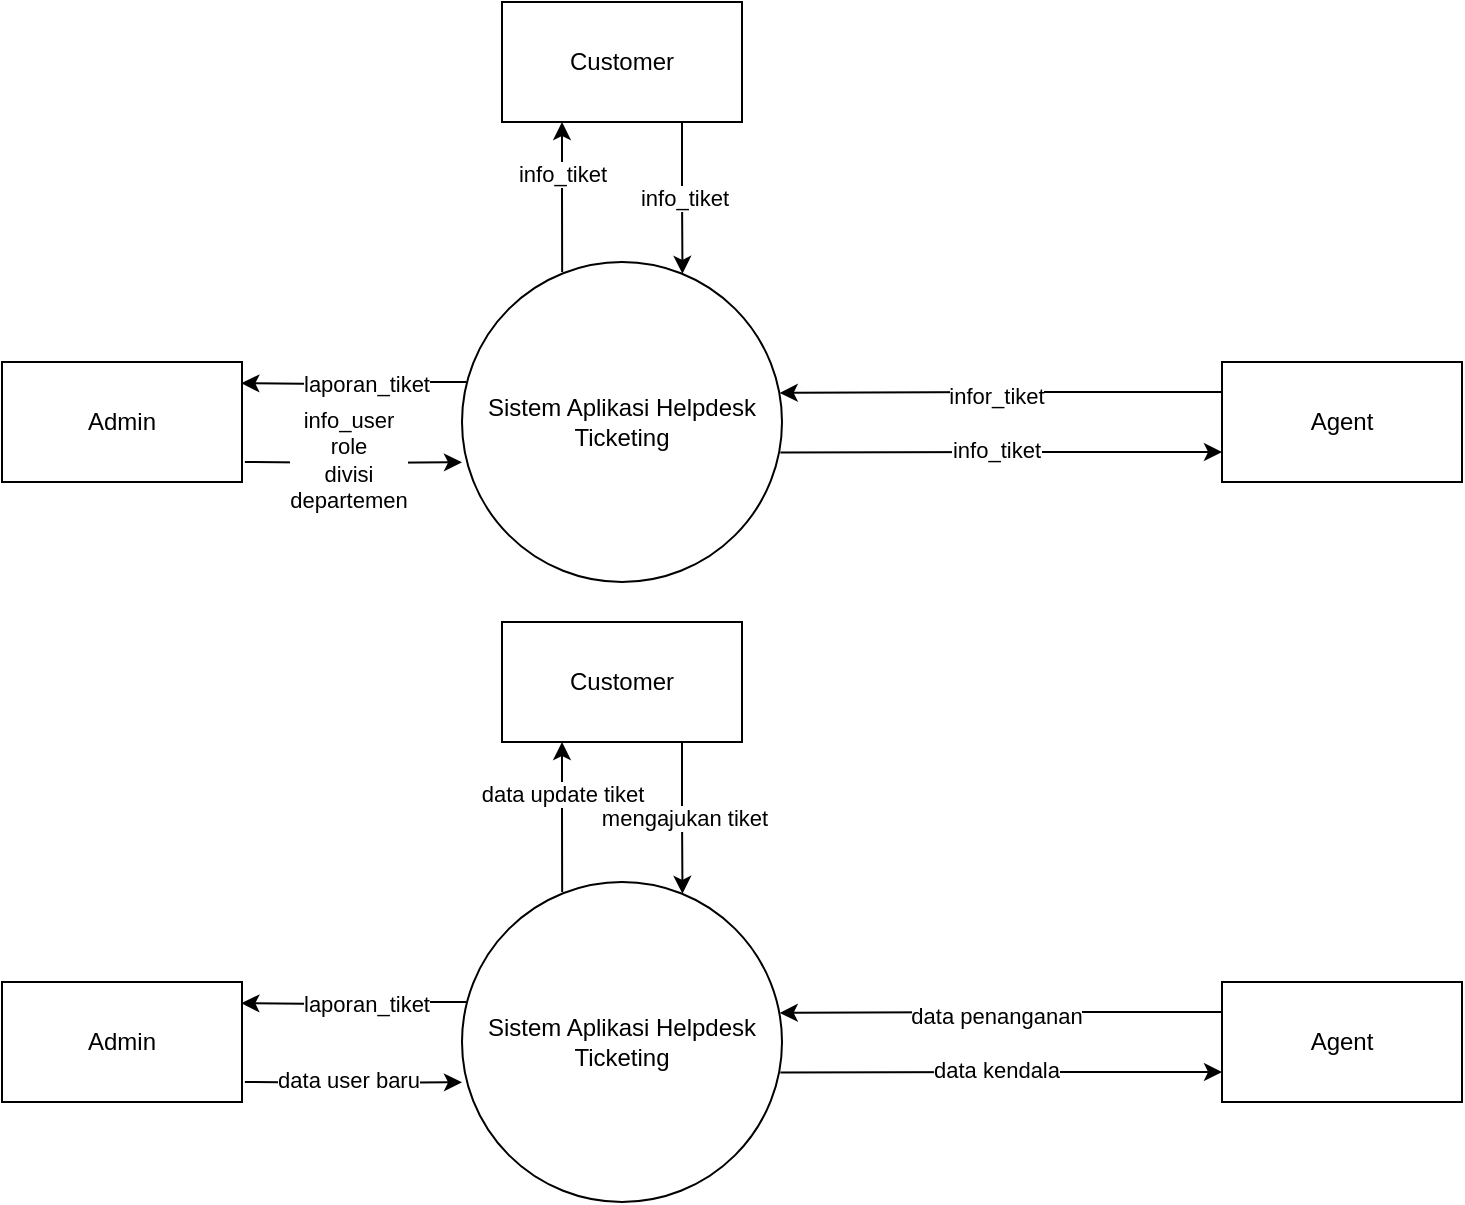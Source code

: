<mxfile version="22.1.18" type="github">
  <diagram name="Page-1" id="WsQOCb_t8ttTBgEgipl2">
    <mxGraphModel dx="1434" dy="774" grid="1" gridSize="10" guides="1" tooltips="1" connect="1" arrows="1" fold="1" page="1" pageScale="1" pageWidth="1100" pageHeight="850" math="0" shadow="0">
      <root>
        <mxCell id="0" />
        <mxCell id="1" parent="0" />
        <mxCell id="HD4QG2lv-mAhUOJL-MCQ-1" style="edgeStyle=orthogonalEdgeStyle;rounded=0;orthogonalLoop=1;jettySize=auto;html=1;exitX=0.015;exitY=0.375;exitDx=0;exitDy=0;entryX=1;entryY=0.75;entryDx=0;entryDy=0;exitPerimeter=0;" parent="1" source="HD4QG2lv-mAhUOJL-MCQ-3" edge="1">
          <mxGeometry relative="1" as="geometry">
            <mxPoint x="450.0" y="350" as="sourcePoint" />
            <mxPoint x="339.68" y="350.6" as="targetPoint" />
          </mxGeometry>
        </mxCell>
        <mxCell id="HD4QG2lv-mAhUOJL-MCQ-2" value="laporan_tiket" style="edgeLabel;html=1;align=center;verticalAlign=middle;resizable=0;points=[];" parent="HD4QG2lv-mAhUOJL-MCQ-1" vertex="1" connectable="0">
          <mxGeometry x="0.137" relative="1" as="geometry">
            <mxPoint x="13" as="offset" />
          </mxGeometry>
        </mxCell>
        <mxCell id="HD4QG2lv-mAhUOJL-MCQ-3" value="Sistem Aplikasi Helpdesk Ticketing" style="ellipse;whiteSpace=wrap;html=1;aspect=fixed;" parent="1" vertex="1">
          <mxGeometry x="450" y="290" width="160" height="160" as="geometry" />
        </mxCell>
        <mxCell id="HD4QG2lv-mAhUOJL-MCQ-4" style="edgeStyle=orthogonalEdgeStyle;rounded=0;orthogonalLoop=1;jettySize=auto;html=1;exitX=0;exitY=0.25;exitDx=0;exitDy=0;entryX=0.993;entryY=0.409;entryDx=0;entryDy=0;entryPerimeter=0;" parent="1" source="HD4QG2lv-mAhUOJL-MCQ-8" target="HD4QG2lv-mAhUOJL-MCQ-3" edge="1">
          <mxGeometry relative="1" as="geometry" />
        </mxCell>
        <mxCell id="HD4QG2lv-mAhUOJL-MCQ-5" value="infor_tiket" style="edgeLabel;html=1;align=center;verticalAlign=middle;resizable=0;points=[];" parent="HD4QG2lv-mAhUOJL-MCQ-4" vertex="1" connectable="0">
          <mxGeometry x="0.031" y="1" relative="1" as="geometry">
            <mxPoint as="offset" />
          </mxGeometry>
        </mxCell>
        <mxCell id="HD4QG2lv-mAhUOJL-MCQ-6" style="edgeStyle=orthogonalEdgeStyle;rounded=0;orthogonalLoop=1;jettySize=auto;html=1;exitX=0;exitY=0.75;exitDx=0;exitDy=0;entryX=0.995;entryY=0.595;entryDx=0;entryDy=0;entryPerimeter=0;startArrow=classic;startFill=1;endArrow=none;endFill=0;" parent="1" source="HD4QG2lv-mAhUOJL-MCQ-8" target="HD4QG2lv-mAhUOJL-MCQ-3" edge="1">
          <mxGeometry relative="1" as="geometry" />
        </mxCell>
        <mxCell id="HD4QG2lv-mAhUOJL-MCQ-7" value="info_tiket" style="edgeLabel;html=1;align=center;verticalAlign=middle;resizable=0;points=[];" parent="HD4QG2lv-mAhUOJL-MCQ-6" vertex="1" connectable="0">
          <mxGeometry x="0.025" y="-1" relative="1" as="geometry">
            <mxPoint as="offset" />
          </mxGeometry>
        </mxCell>
        <mxCell id="HD4QG2lv-mAhUOJL-MCQ-8" value="Agent" style="rounded=0;whiteSpace=wrap;html=1;" parent="1" vertex="1">
          <mxGeometry x="830" y="340" width="120" height="60" as="geometry" />
        </mxCell>
        <mxCell id="HD4QG2lv-mAhUOJL-MCQ-9" style="edgeStyle=orthogonalEdgeStyle;rounded=0;orthogonalLoop=1;jettySize=auto;html=1;entryX=-0.009;entryY=0.407;entryDx=0;entryDy=0;exitX=1;exitY=0.25;exitDx=0;exitDy=0;entryPerimeter=0;" parent="1" edge="1">
          <mxGeometry relative="1" as="geometry">
            <mxPoint x="341.44" y="390" as="sourcePoint" />
            <mxPoint x="450.0" y="390.12" as="targetPoint" />
          </mxGeometry>
        </mxCell>
        <mxCell id="HD4QG2lv-mAhUOJL-MCQ-10" value="&lt;div&gt;info_user&lt;/div&gt;&lt;div&gt;role&lt;br&gt;&lt;/div&gt;&lt;div&gt;divisi&lt;/div&gt;&lt;div&gt;departemen&lt;br&gt;&lt;/div&gt;" style="edgeLabel;html=1;align=center;verticalAlign=middle;resizable=0;points=[];" parent="HD4QG2lv-mAhUOJL-MCQ-9" vertex="1" connectable="0">
          <mxGeometry x="-0.054" y="2" relative="1" as="geometry">
            <mxPoint as="offset" />
          </mxGeometry>
        </mxCell>
        <mxCell id="HD4QG2lv-mAhUOJL-MCQ-11" value="Admin" style="rounded=0;whiteSpace=wrap;html=1;" parent="1" vertex="1">
          <mxGeometry x="220" y="340" width="120" height="60" as="geometry" />
        </mxCell>
        <mxCell id="HD4QG2lv-mAhUOJL-MCQ-12" style="edgeStyle=orthogonalEdgeStyle;rounded=0;orthogonalLoop=1;jettySize=auto;html=1;exitX=0.75;exitY=1;exitDx=0;exitDy=0;entryX=0.689;entryY=0.037;entryDx=0;entryDy=0;entryPerimeter=0;" parent="1" source="HD4QG2lv-mAhUOJL-MCQ-16" target="HD4QG2lv-mAhUOJL-MCQ-3" edge="1">
          <mxGeometry relative="1" as="geometry">
            <mxPoint x="560" y="300" as="targetPoint" />
          </mxGeometry>
        </mxCell>
        <mxCell id="HD4QG2lv-mAhUOJL-MCQ-13" value="info_tiket" style="edgeLabel;html=1;align=center;verticalAlign=middle;resizable=0;points=[];" parent="HD4QG2lv-mAhUOJL-MCQ-12" vertex="1" connectable="0">
          <mxGeometry y="1" relative="1" as="geometry">
            <mxPoint as="offset" />
          </mxGeometry>
        </mxCell>
        <mxCell id="HD4QG2lv-mAhUOJL-MCQ-14" style="edgeStyle=orthogonalEdgeStyle;rounded=0;orthogonalLoop=1;jettySize=auto;html=1;exitX=0.25;exitY=1;exitDx=0;exitDy=0;entryX=0.313;entryY=0.031;entryDx=0;entryDy=0;entryPerimeter=0;endArrow=none;endFill=0;startArrow=classic;startFill=1;" parent="1" source="HD4QG2lv-mAhUOJL-MCQ-16" target="HD4QG2lv-mAhUOJL-MCQ-3" edge="1">
          <mxGeometry relative="1" as="geometry">
            <mxPoint x="500" y="290" as="targetPoint" />
          </mxGeometry>
        </mxCell>
        <mxCell id="HD4QG2lv-mAhUOJL-MCQ-15" value="info_tiket" style="edgeLabel;html=1;align=center;verticalAlign=middle;resizable=0;points=[];" parent="HD4QG2lv-mAhUOJL-MCQ-14" vertex="1" connectable="0">
          <mxGeometry x="-0.255" y="1" relative="1" as="geometry">
            <mxPoint x="-1" y="-2" as="offset" />
          </mxGeometry>
        </mxCell>
        <mxCell id="HD4QG2lv-mAhUOJL-MCQ-16" value="Customer" style="rounded=0;whiteSpace=wrap;html=1;" parent="1" vertex="1">
          <mxGeometry x="470" y="160" width="120" height="60" as="geometry" />
        </mxCell>
        <mxCell id="QjOwZsKHRcYdFZke12NZ-1" style="edgeStyle=orthogonalEdgeStyle;rounded=0;orthogonalLoop=1;jettySize=auto;html=1;exitX=0.015;exitY=0.375;exitDx=0;exitDy=0;entryX=1;entryY=0.75;entryDx=0;entryDy=0;exitPerimeter=0;" edge="1" parent="1" source="QjOwZsKHRcYdFZke12NZ-3">
          <mxGeometry relative="1" as="geometry">
            <mxPoint x="450.0" y="660" as="sourcePoint" />
            <mxPoint x="339.68" y="660.6" as="targetPoint" />
          </mxGeometry>
        </mxCell>
        <mxCell id="QjOwZsKHRcYdFZke12NZ-2" value="laporan_tiket" style="edgeLabel;html=1;align=center;verticalAlign=middle;resizable=0;points=[];" vertex="1" connectable="0" parent="QjOwZsKHRcYdFZke12NZ-1">
          <mxGeometry x="0.137" relative="1" as="geometry">
            <mxPoint x="13" as="offset" />
          </mxGeometry>
        </mxCell>
        <mxCell id="QjOwZsKHRcYdFZke12NZ-3" value="Sistem Aplikasi Helpdesk Ticketing" style="ellipse;whiteSpace=wrap;html=1;aspect=fixed;" vertex="1" parent="1">
          <mxGeometry x="450" y="600" width="160" height="160" as="geometry" />
        </mxCell>
        <mxCell id="QjOwZsKHRcYdFZke12NZ-4" style="edgeStyle=orthogonalEdgeStyle;rounded=0;orthogonalLoop=1;jettySize=auto;html=1;exitX=0;exitY=0.25;exitDx=0;exitDy=0;entryX=0.993;entryY=0.409;entryDx=0;entryDy=0;entryPerimeter=0;" edge="1" parent="1" source="QjOwZsKHRcYdFZke12NZ-8" target="QjOwZsKHRcYdFZke12NZ-3">
          <mxGeometry relative="1" as="geometry" />
        </mxCell>
        <mxCell id="QjOwZsKHRcYdFZke12NZ-5" value="data penanganan" style="edgeLabel;html=1;align=center;verticalAlign=middle;resizable=0;points=[];" vertex="1" connectable="0" parent="QjOwZsKHRcYdFZke12NZ-4">
          <mxGeometry x="0.031" y="1" relative="1" as="geometry">
            <mxPoint as="offset" />
          </mxGeometry>
        </mxCell>
        <mxCell id="QjOwZsKHRcYdFZke12NZ-6" style="edgeStyle=orthogonalEdgeStyle;rounded=0;orthogonalLoop=1;jettySize=auto;html=1;exitX=0;exitY=0.75;exitDx=0;exitDy=0;entryX=0.995;entryY=0.595;entryDx=0;entryDy=0;entryPerimeter=0;startArrow=classic;startFill=1;endArrow=none;endFill=0;" edge="1" parent="1" source="QjOwZsKHRcYdFZke12NZ-8" target="QjOwZsKHRcYdFZke12NZ-3">
          <mxGeometry relative="1" as="geometry" />
        </mxCell>
        <mxCell id="QjOwZsKHRcYdFZke12NZ-7" value="data kendala" style="edgeLabel;html=1;align=center;verticalAlign=middle;resizable=0;points=[];" vertex="1" connectable="0" parent="QjOwZsKHRcYdFZke12NZ-6">
          <mxGeometry x="0.025" y="-1" relative="1" as="geometry">
            <mxPoint as="offset" />
          </mxGeometry>
        </mxCell>
        <mxCell id="QjOwZsKHRcYdFZke12NZ-8" value="Agent" style="rounded=0;whiteSpace=wrap;html=1;" vertex="1" parent="1">
          <mxGeometry x="830" y="650" width="120" height="60" as="geometry" />
        </mxCell>
        <mxCell id="QjOwZsKHRcYdFZke12NZ-9" style="edgeStyle=orthogonalEdgeStyle;rounded=0;orthogonalLoop=1;jettySize=auto;html=1;entryX=-0.009;entryY=0.407;entryDx=0;entryDy=0;exitX=1;exitY=0.25;exitDx=0;exitDy=0;entryPerimeter=0;" edge="1" parent="1">
          <mxGeometry relative="1" as="geometry">
            <mxPoint x="341.44" y="700" as="sourcePoint" />
            <mxPoint x="450.0" y="700.12" as="targetPoint" />
          </mxGeometry>
        </mxCell>
        <mxCell id="QjOwZsKHRcYdFZke12NZ-10" value="data user baru" style="edgeLabel;html=1;align=center;verticalAlign=middle;resizable=0;points=[];" vertex="1" connectable="0" parent="QjOwZsKHRcYdFZke12NZ-9">
          <mxGeometry x="-0.054" y="2" relative="1" as="geometry">
            <mxPoint as="offset" />
          </mxGeometry>
        </mxCell>
        <mxCell id="QjOwZsKHRcYdFZke12NZ-11" value="Admin" style="rounded=0;whiteSpace=wrap;html=1;" vertex="1" parent="1">
          <mxGeometry x="220" y="650" width="120" height="60" as="geometry" />
        </mxCell>
        <mxCell id="QjOwZsKHRcYdFZke12NZ-12" style="edgeStyle=orthogonalEdgeStyle;rounded=0;orthogonalLoop=1;jettySize=auto;html=1;exitX=0.75;exitY=1;exitDx=0;exitDy=0;entryX=0.689;entryY=0.037;entryDx=0;entryDy=0;entryPerimeter=0;" edge="1" parent="1" source="QjOwZsKHRcYdFZke12NZ-16" target="QjOwZsKHRcYdFZke12NZ-3">
          <mxGeometry relative="1" as="geometry">
            <mxPoint x="560" y="610" as="targetPoint" />
          </mxGeometry>
        </mxCell>
        <mxCell id="QjOwZsKHRcYdFZke12NZ-13" value="mengajukan tiket" style="edgeLabel;html=1;align=center;verticalAlign=middle;resizable=0;points=[];" vertex="1" connectable="0" parent="QjOwZsKHRcYdFZke12NZ-12">
          <mxGeometry y="1" relative="1" as="geometry">
            <mxPoint as="offset" />
          </mxGeometry>
        </mxCell>
        <mxCell id="QjOwZsKHRcYdFZke12NZ-14" style="edgeStyle=orthogonalEdgeStyle;rounded=0;orthogonalLoop=1;jettySize=auto;html=1;exitX=0.25;exitY=1;exitDx=0;exitDy=0;entryX=0.313;entryY=0.031;entryDx=0;entryDy=0;entryPerimeter=0;endArrow=none;endFill=0;startArrow=classic;startFill=1;" edge="1" parent="1" source="QjOwZsKHRcYdFZke12NZ-16" target="QjOwZsKHRcYdFZke12NZ-3">
          <mxGeometry relative="1" as="geometry">
            <mxPoint x="500" y="600" as="targetPoint" />
          </mxGeometry>
        </mxCell>
        <mxCell id="QjOwZsKHRcYdFZke12NZ-15" value="data update tiket" style="edgeLabel;html=1;align=center;verticalAlign=middle;resizable=0;points=[];" vertex="1" connectable="0" parent="QjOwZsKHRcYdFZke12NZ-14">
          <mxGeometry x="-0.255" y="1" relative="1" as="geometry">
            <mxPoint x="-1" y="-2" as="offset" />
          </mxGeometry>
        </mxCell>
        <mxCell id="QjOwZsKHRcYdFZke12NZ-16" value="Customer" style="rounded=0;whiteSpace=wrap;html=1;" vertex="1" parent="1">
          <mxGeometry x="470" y="470" width="120" height="60" as="geometry" />
        </mxCell>
      </root>
    </mxGraphModel>
  </diagram>
</mxfile>
